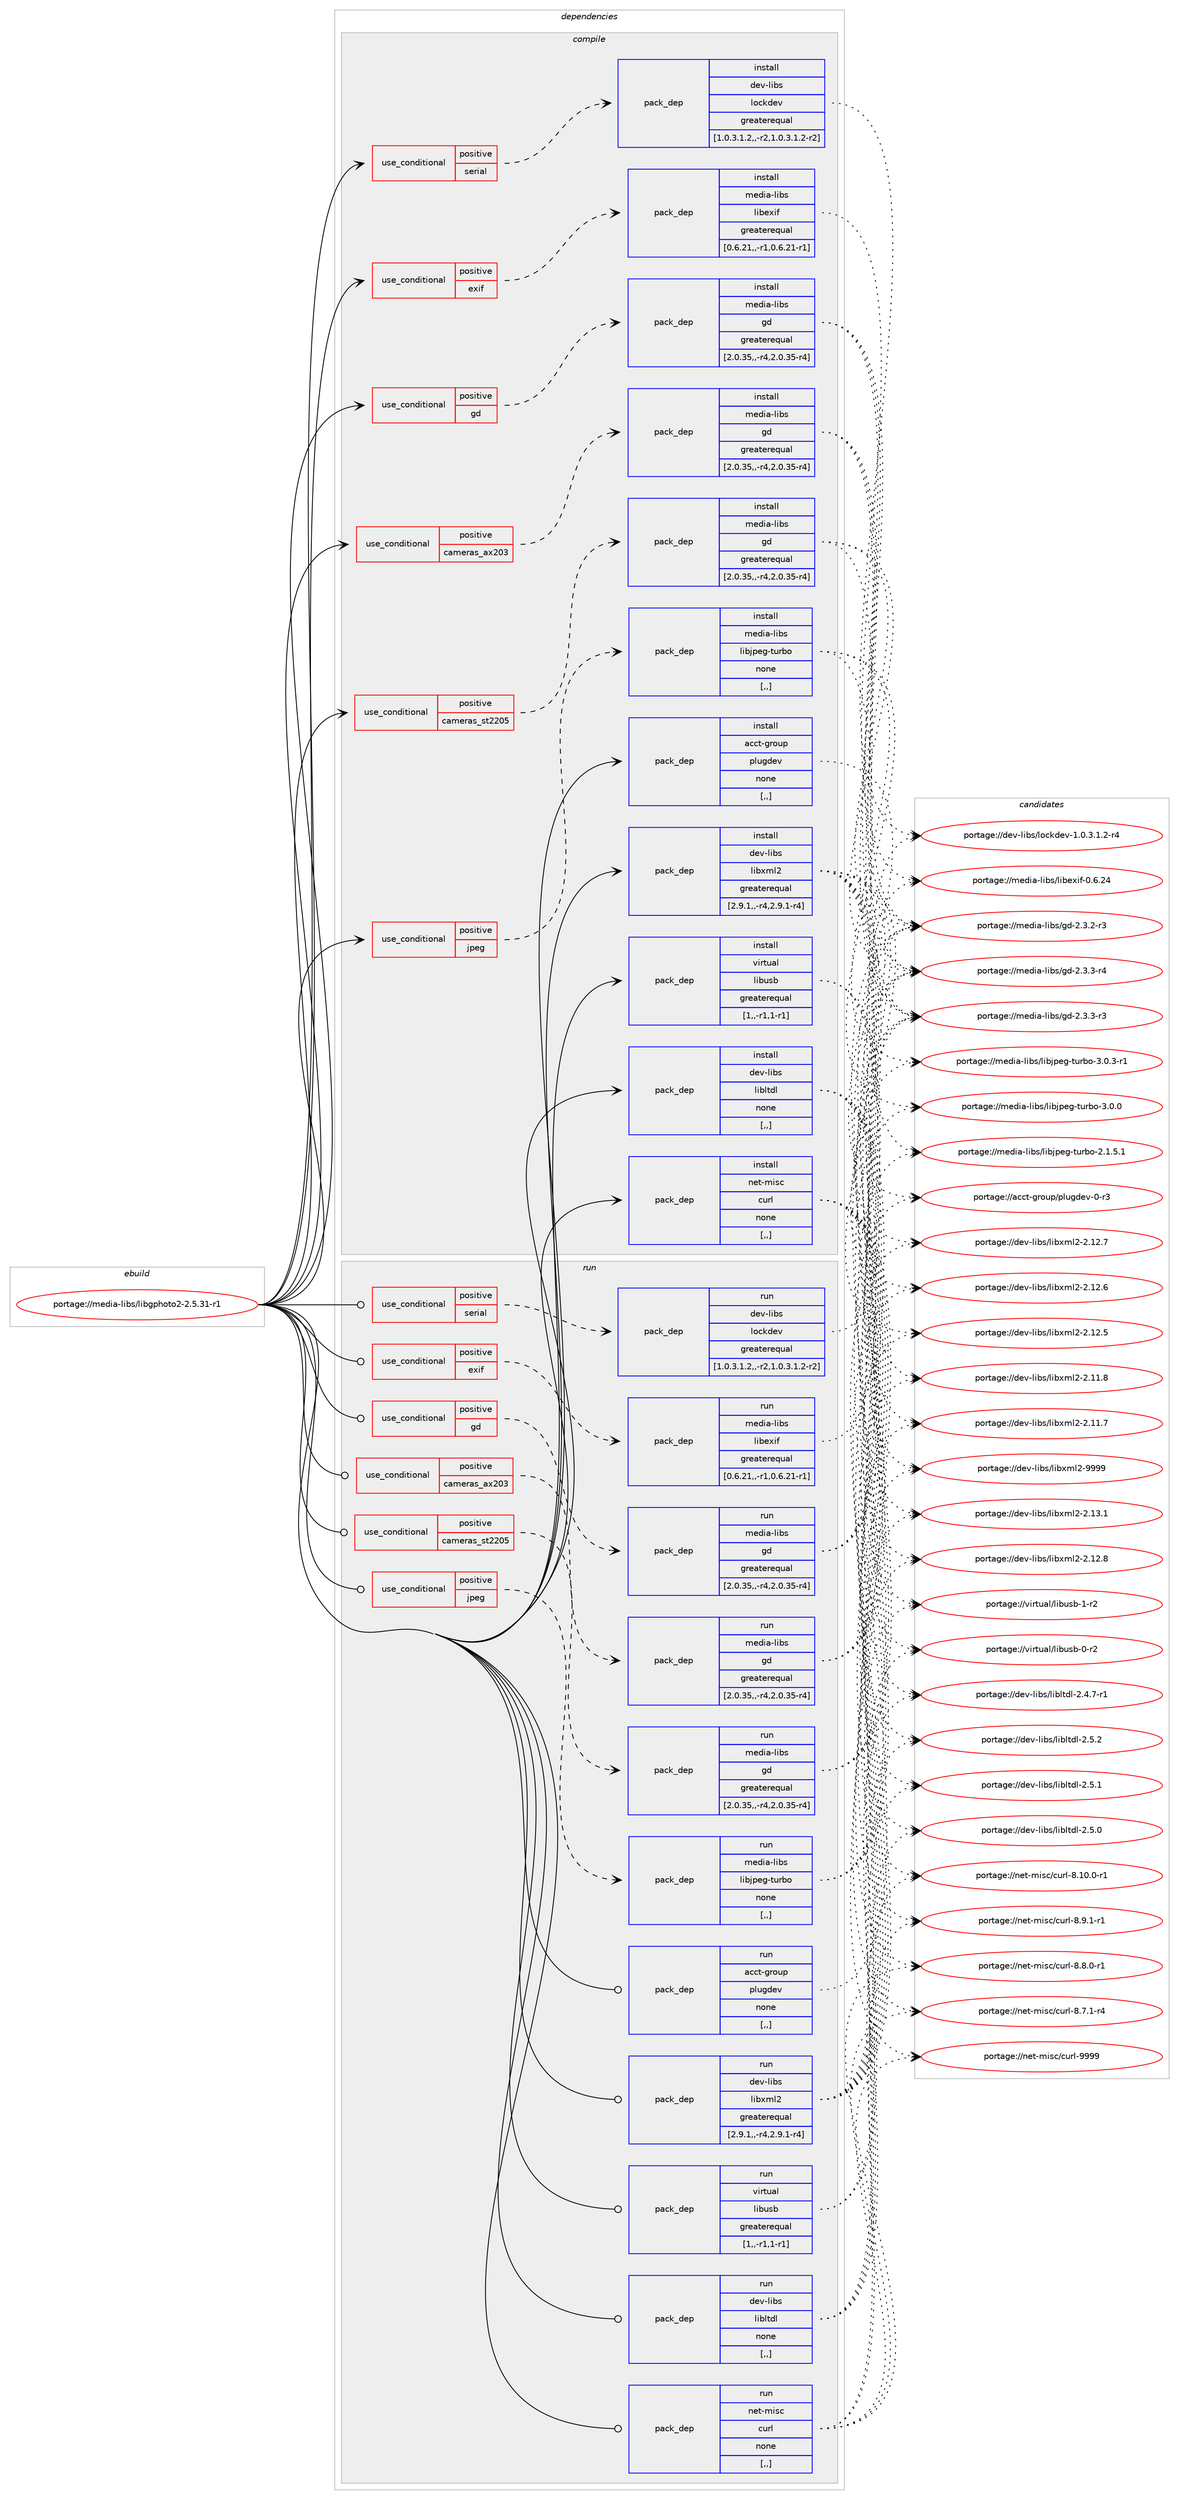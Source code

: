 digraph prolog {

# *************
# Graph options
# *************

newrank=true;
concentrate=true;
compound=true;
graph [rankdir=LR,fontname=Helvetica,fontsize=10,ranksep=1.5];#, ranksep=2.5, nodesep=0.2];
edge  [arrowhead=vee];
node  [fontname=Helvetica,fontsize=10];

# **********
# The ebuild
# **********

subgraph cluster_leftcol {
color=gray;
label=<<i>ebuild</i>>;
id [label="portage://media-libs/libgphoto2-2.5.31-r1", color=red, width=4, href="../media-libs/libgphoto2-2.5.31-r1.svg"];
}

# ****************
# The dependencies
# ****************

subgraph cluster_midcol {
color=gray;
label=<<i>dependencies</i>>;
subgraph cluster_compile {
fillcolor="#eeeeee";
style=filled;
label=<<i>compile</i>>;
subgraph cond208421 {
dependency808064 [label=<<TABLE BORDER="0" CELLBORDER="1" CELLSPACING="0" CELLPADDING="4"><TR><TD ROWSPAN="3" CELLPADDING="10">use_conditional</TD></TR><TR><TD>positive</TD></TR><TR><TD>cameras_ax203</TD></TR></TABLE>>, shape=none, color=red];
subgraph pack593510 {
dependency808065 [label=<<TABLE BORDER="0" CELLBORDER="1" CELLSPACING="0" CELLPADDING="4" WIDTH="220"><TR><TD ROWSPAN="6" CELLPADDING="30">pack_dep</TD></TR><TR><TD WIDTH="110">install</TD></TR><TR><TD>media-libs</TD></TR><TR><TD>gd</TD></TR><TR><TD>greaterequal</TD></TR><TR><TD>[2.0.35,,-r4,2.0.35-r4]</TD></TR></TABLE>>, shape=none, color=blue];
}
dependency808064:e -> dependency808065:w [weight=20,style="dashed",arrowhead="vee"];
}
id:e -> dependency808064:w [weight=20,style="solid",arrowhead="vee"];
subgraph cond208422 {
dependency808066 [label=<<TABLE BORDER="0" CELLBORDER="1" CELLSPACING="0" CELLPADDING="4"><TR><TD ROWSPAN="3" CELLPADDING="10">use_conditional</TD></TR><TR><TD>positive</TD></TR><TR><TD>cameras_st2205</TD></TR></TABLE>>, shape=none, color=red];
subgraph pack593511 {
dependency808067 [label=<<TABLE BORDER="0" CELLBORDER="1" CELLSPACING="0" CELLPADDING="4" WIDTH="220"><TR><TD ROWSPAN="6" CELLPADDING="30">pack_dep</TD></TR><TR><TD WIDTH="110">install</TD></TR><TR><TD>media-libs</TD></TR><TR><TD>gd</TD></TR><TR><TD>greaterequal</TD></TR><TR><TD>[2.0.35,,-r4,2.0.35-r4]</TD></TR></TABLE>>, shape=none, color=blue];
}
dependency808066:e -> dependency808067:w [weight=20,style="dashed",arrowhead="vee"];
}
id:e -> dependency808066:w [weight=20,style="solid",arrowhead="vee"];
subgraph cond208423 {
dependency808068 [label=<<TABLE BORDER="0" CELLBORDER="1" CELLSPACING="0" CELLPADDING="4"><TR><TD ROWSPAN="3" CELLPADDING="10">use_conditional</TD></TR><TR><TD>positive</TD></TR><TR><TD>exif</TD></TR></TABLE>>, shape=none, color=red];
subgraph pack593512 {
dependency808069 [label=<<TABLE BORDER="0" CELLBORDER="1" CELLSPACING="0" CELLPADDING="4" WIDTH="220"><TR><TD ROWSPAN="6" CELLPADDING="30">pack_dep</TD></TR><TR><TD WIDTH="110">install</TD></TR><TR><TD>media-libs</TD></TR><TR><TD>libexif</TD></TR><TR><TD>greaterequal</TD></TR><TR><TD>[0.6.21,,-r1,0.6.21-r1]</TD></TR></TABLE>>, shape=none, color=blue];
}
dependency808068:e -> dependency808069:w [weight=20,style="dashed",arrowhead="vee"];
}
id:e -> dependency808068:w [weight=20,style="solid",arrowhead="vee"];
subgraph cond208424 {
dependency808070 [label=<<TABLE BORDER="0" CELLBORDER="1" CELLSPACING="0" CELLPADDING="4"><TR><TD ROWSPAN="3" CELLPADDING="10">use_conditional</TD></TR><TR><TD>positive</TD></TR><TR><TD>gd</TD></TR></TABLE>>, shape=none, color=red];
subgraph pack593513 {
dependency808071 [label=<<TABLE BORDER="0" CELLBORDER="1" CELLSPACING="0" CELLPADDING="4" WIDTH="220"><TR><TD ROWSPAN="6" CELLPADDING="30">pack_dep</TD></TR><TR><TD WIDTH="110">install</TD></TR><TR><TD>media-libs</TD></TR><TR><TD>gd</TD></TR><TR><TD>greaterequal</TD></TR><TR><TD>[2.0.35,,-r4,2.0.35-r4]</TD></TR></TABLE>>, shape=none, color=blue];
}
dependency808070:e -> dependency808071:w [weight=20,style="dashed",arrowhead="vee"];
}
id:e -> dependency808070:w [weight=20,style="solid",arrowhead="vee"];
subgraph cond208425 {
dependency808072 [label=<<TABLE BORDER="0" CELLBORDER="1" CELLSPACING="0" CELLPADDING="4"><TR><TD ROWSPAN="3" CELLPADDING="10">use_conditional</TD></TR><TR><TD>positive</TD></TR><TR><TD>jpeg</TD></TR></TABLE>>, shape=none, color=red];
subgraph pack593514 {
dependency808073 [label=<<TABLE BORDER="0" CELLBORDER="1" CELLSPACING="0" CELLPADDING="4" WIDTH="220"><TR><TD ROWSPAN="6" CELLPADDING="30">pack_dep</TD></TR><TR><TD WIDTH="110">install</TD></TR><TR><TD>media-libs</TD></TR><TR><TD>libjpeg-turbo</TD></TR><TR><TD>none</TD></TR><TR><TD>[,,]</TD></TR></TABLE>>, shape=none, color=blue];
}
dependency808072:e -> dependency808073:w [weight=20,style="dashed",arrowhead="vee"];
}
id:e -> dependency808072:w [weight=20,style="solid",arrowhead="vee"];
subgraph cond208426 {
dependency808074 [label=<<TABLE BORDER="0" CELLBORDER="1" CELLSPACING="0" CELLPADDING="4"><TR><TD ROWSPAN="3" CELLPADDING="10">use_conditional</TD></TR><TR><TD>positive</TD></TR><TR><TD>serial</TD></TR></TABLE>>, shape=none, color=red];
subgraph pack593515 {
dependency808075 [label=<<TABLE BORDER="0" CELLBORDER="1" CELLSPACING="0" CELLPADDING="4" WIDTH="220"><TR><TD ROWSPAN="6" CELLPADDING="30">pack_dep</TD></TR><TR><TD WIDTH="110">install</TD></TR><TR><TD>dev-libs</TD></TR><TR><TD>lockdev</TD></TR><TR><TD>greaterequal</TD></TR><TR><TD>[1.0.3.1.2,,-r2,1.0.3.1.2-r2]</TD></TR></TABLE>>, shape=none, color=blue];
}
dependency808074:e -> dependency808075:w [weight=20,style="dashed",arrowhead="vee"];
}
id:e -> dependency808074:w [weight=20,style="solid",arrowhead="vee"];
subgraph pack593516 {
dependency808076 [label=<<TABLE BORDER="0" CELLBORDER="1" CELLSPACING="0" CELLPADDING="4" WIDTH="220"><TR><TD ROWSPAN="6" CELLPADDING="30">pack_dep</TD></TR><TR><TD WIDTH="110">install</TD></TR><TR><TD>acct-group</TD></TR><TR><TD>plugdev</TD></TR><TR><TD>none</TD></TR><TR><TD>[,,]</TD></TR></TABLE>>, shape=none, color=blue];
}
id:e -> dependency808076:w [weight=20,style="solid",arrowhead="vee"];
subgraph pack593517 {
dependency808077 [label=<<TABLE BORDER="0" CELLBORDER="1" CELLSPACING="0" CELLPADDING="4" WIDTH="220"><TR><TD ROWSPAN="6" CELLPADDING="30">pack_dep</TD></TR><TR><TD WIDTH="110">install</TD></TR><TR><TD>dev-libs</TD></TR><TR><TD>libltdl</TD></TR><TR><TD>none</TD></TR><TR><TD>[,,]</TD></TR></TABLE>>, shape=none, color=blue];
}
id:e -> dependency808077:w [weight=20,style="solid",arrowhead="vee"];
subgraph pack593518 {
dependency808078 [label=<<TABLE BORDER="0" CELLBORDER="1" CELLSPACING="0" CELLPADDING="4" WIDTH="220"><TR><TD ROWSPAN="6" CELLPADDING="30">pack_dep</TD></TR><TR><TD WIDTH="110">install</TD></TR><TR><TD>dev-libs</TD></TR><TR><TD>libxml2</TD></TR><TR><TD>greaterequal</TD></TR><TR><TD>[2.9.1,,-r4,2.9.1-r4]</TD></TR></TABLE>>, shape=none, color=blue];
}
id:e -> dependency808078:w [weight=20,style="solid",arrowhead="vee"];
subgraph pack593519 {
dependency808079 [label=<<TABLE BORDER="0" CELLBORDER="1" CELLSPACING="0" CELLPADDING="4" WIDTH="220"><TR><TD ROWSPAN="6" CELLPADDING="30">pack_dep</TD></TR><TR><TD WIDTH="110">install</TD></TR><TR><TD>net-misc</TD></TR><TR><TD>curl</TD></TR><TR><TD>none</TD></TR><TR><TD>[,,]</TD></TR></TABLE>>, shape=none, color=blue];
}
id:e -> dependency808079:w [weight=20,style="solid",arrowhead="vee"];
subgraph pack593520 {
dependency808080 [label=<<TABLE BORDER="0" CELLBORDER="1" CELLSPACING="0" CELLPADDING="4" WIDTH="220"><TR><TD ROWSPAN="6" CELLPADDING="30">pack_dep</TD></TR><TR><TD WIDTH="110">install</TD></TR><TR><TD>virtual</TD></TR><TR><TD>libusb</TD></TR><TR><TD>greaterequal</TD></TR><TR><TD>[1,,-r1,1-r1]</TD></TR></TABLE>>, shape=none, color=blue];
}
id:e -> dependency808080:w [weight=20,style="solid",arrowhead="vee"];
}
subgraph cluster_compileandrun {
fillcolor="#eeeeee";
style=filled;
label=<<i>compile and run</i>>;
}
subgraph cluster_run {
fillcolor="#eeeeee";
style=filled;
label=<<i>run</i>>;
subgraph cond208427 {
dependency808081 [label=<<TABLE BORDER="0" CELLBORDER="1" CELLSPACING="0" CELLPADDING="4"><TR><TD ROWSPAN="3" CELLPADDING="10">use_conditional</TD></TR><TR><TD>positive</TD></TR><TR><TD>cameras_ax203</TD></TR></TABLE>>, shape=none, color=red];
subgraph pack593521 {
dependency808082 [label=<<TABLE BORDER="0" CELLBORDER="1" CELLSPACING="0" CELLPADDING="4" WIDTH="220"><TR><TD ROWSPAN="6" CELLPADDING="30">pack_dep</TD></TR><TR><TD WIDTH="110">run</TD></TR><TR><TD>media-libs</TD></TR><TR><TD>gd</TD></TR><TR><TD>greaterequal</TD></TR><TR><TD>[2.0.35,,-r4,2.0.35-r4]</TD></TR></TABLE>>, shape=none, color=blue];
}
dependency808081:e -> dependency808082:w [weight=20,style="dashed",arrowhead="vee"];
}
id:e -> dependency808081:w [weight=20,style="solid",arrowhead="odot"];
subgraph cond208428 {
dependency808083 [label=<<TABLE BORDER="0" CELLBORDER="1" CELLSPACING="0" CELLPADDING="4"><TR><TD ROWSPAN="3" CELLPADDING="10">use_conditional</TD></TR><TR><TD>positive</TD></TR><TR><TD>cameras_st2205</TD></TR></TABLE>>, shape=none, color=red];
subgraph pack593522 {
dependency808084 [label=<<TABLE BORDER="0" CELLBORDER="1" CELLSPACING="0" CELLPADDING="4" WIDTH="220"><TR><TD ROWSPAN="6" CELLPADDING="30">pack_dep</TD></TR><TR><TD WIDTH="110">run</TD></TR><TR><TD>media-libs</TD></TR><TR><TD>gd</TD></TR><TR><TD>greaterequal</TD></TR><TR><TD>[2.0.35,,-r4,2.0.35-r4]</TD></TR></TABLE>>, shape=none, color=blue];
}
dependency808083:e -> dependency808084:w [weight=20,style="dashed",arrowhead="vee"];
}
id:e -> dependency808083:w [weight=20,style="solid",arrowhead="odot"];
subgraph cond208429 {
dependency808085 [label=<<TABLE BORDER="0" CELLBORDER="1" CELLSPACING="0" CELLPADDING="4"><TR><TD ROWSPAN="3" CELLPADDING="10">use_conditional</TD></TR><TR><TD>positive</TD></TR><TR><TD>exif</TD></TR></TABLE>>, shape=none, color=red];
subgraph pack593523 {
dependency808086 [label=<<TABLE BORDER="0" CELLBORDER="1" CELLSPACING="0" CELLPADDING="4" WIDTH="220"><TR><TD ROWSPAN="6" CELLPADDING="30">pack_dep</TD></TR><TR><TD WIDTH="110">run</TD></TR><TR><TD>media-libs</TD></TR><TR><TD>libexif</TD></TR><TR><TD>greaterequal</TD></TR><TR><TD>[0.6.21,,-r1,0.6.21-r1]</TD></TR></TABLE>>, shape=none, color=blue];
}
dependency808085:e -> dependency808086:w [weight=20,style="dashed",arrowhead="vee"];
}
id:e -> dependency808085:w [weight=20,style="solid",arrowhead="odot"];
subgraph cond208430 {
dependency808087 [label=<<TABLE BORDER="0" CELLBORDER="1" CELLSPACING="0" CELLPADDING="4"><TR><TD ROWSPAN="3" CELLPADDING="10">use_conditional</TD></TR><TR><TD>positive</TD></TR><TR><TD>gd</TD></TR></TABLE>>, shape=none, color=red];
subgraph pack593524 {
dependency808088 [label=<<TABLE BORDER="0" CELLBORDER="1" CELLSPACING="0" CELLPADDING="4" WIDTH="220"><TR><TD ROWSPAN="6" CELLPADDING="30">pack_dep</TD></TR><TR><TD WIDTH="110">run</TD></TR><TR><TD>media-libs</TD></TR><TR><TD>gd</TD></TR><TR><TD>greaterequal</TD></TR><TR><TD>[2.0.35,,-r4,2.0.35-r4]</TD></TR></TABLE>>, shape=none, color=blue];
}
dependency808087:e -> dependency808088:w [weight=20,style="dashed",arrowhead="vee"];
}
id:e -> dependency808087:w [weight=20,style="solid",arrowhead="odot"];
subgraph cond208431 {
dependency808089 [label=<<TABLE BORDER="0" CELLBORDER="1" CELLSPACING="0" CELLPADDING="4"><TR><TD ROWSPAN="3" CELLPADDING="10">use_conditional</TD></TR><TR><TD>positive</TD></TR><TR><TD>jpeg</TD></TR></TABLE>>, shape=none, color=red];
subgraph pack593525 {
dependency808090 [label=<<TABLE BORDER="0" CELLBORDER="1" CELLSPACING="0" CELLPADDING="4" WIDTH="220"><TR><TD ROWSPAN="6" CELLPADDING="30">pack_dep</TD></TR><TR><TD WIDTH="110">run</TD></TR><TR><TD>media-libs</TD></TR><TR><TD>libjpeg-turbo</TD></TR><TR><TD>none</TD></TR><TR><TD>[,,]</TD></TR></TABLE>>, shape=none, color=blue];
}
dependency808089:e -> dependency808090:w [weight=20,style="dashed",arrowhead="vee"];
}
id:e -> dependency808089:w [weight=20,style="solid",arrowhead="odot"];
subgraph cond208432 {
dependency808091 [label=<<TABLE BORDER="0" CELLBORDER="1" CELLSPACING="0" CELLPADDING="4"><TR><TD ROWSPAN="3" CELLPADDING="10">use_conditional</TD></TR><TR><TD>positive</TD></TR><TR><TD>serial</TD></TR></TABLE>>, shape=none, color=red];
subgraph pack593526 {
dependency808092 [label=<<TABLE BORDER="0" CELLBORDER="1" CELLSPACING="0" CELLPADDING="4" WIDTH="220"><TR><TD ROWSPAN="6" CELLPADDING="30">pack_dep</TD></TR><TR><TD WIDTH="110">run</TD></TR><TR><TD>dev-libs</TD></TR><TR><TD>lockdev</TD></TR><TR><TD>greaterequal</TD></TR><TR><TD>[1.0.3.1.2,,-r2,1.0.3.1.2-r2]</TD></TR></TABLE>>, shape=none, color=blue];
}
dependency808091:e -> dependency808092:w [weight=20,style="dashed",arrowhead="vee"];
}
id:e -> dependency808091:w [weight=20,style="solid",arrowhead="odot"];
subgraph pack593527 {
dependency808093 [label=<<TABLE BORDER="0" CELLBORDER="1" CELLSPACING="0" CELLPADDING="4" WIDTH="220"><TR><TD ROWSPAN="6" CELLPADDING="30">pack_dep</TD></TR><TR><TD WIDTH="110">run</TD></TR><TR><TD>acct-group</TD></TR><TR><TD>plugdev</TD></TR><TR><TD>none</TD></TR><TR><TD>[,,]</TD></TR></TABLE>>, shape=none, color=blue];
}
id:e -> dependency808093:w [weight=20,style="solid",arrowhead="odot"];
subgraph pack593528 {
dependency808094 [label=<<TABLE BORDER="0" CELLBORDER="1" CELLSPACING="0" CELLPADDING="4" WIDTH="220"><TR><TD ROWSPAN="6" CELLPADDING="30">pack_dep</TD></TR><TR><TD WIDTH="110">run</TD></TR><TR><TD>dev-libs</TD></TR><TR><TD>libltdl</TD></TR><TR><TD>none</TD></TR><TR><TD>[,,]</TD></TR></TABLE>>, shape=none, color=blue];
}
id:e -> dependency808094:w [weight=20,style="solid",arrowhead="odot"];
subgraph pack593529 {
dependency808095 [label=<<TABLE BORDER="0" CELLBORDER="1" CELLSPACING="0" CELLPADDING="4" WIDTH="220"><TR><TD ROWSPAN="6" CELLPADDING="30">pack_dep</TD></TR><TR><TD WIDTH="110">run</TD></TR><TR><TD>dev-libs</TD></TR><TR><TD>libxml2</TD></TR><TR><TD>greaterequal</TD></TR><TR><TD>[2.9.1,,-r4,2.9.1-r4]</TD></TR></TABLE>>, shape=none, color=blue];
}
id:e -> dependency808095:w [weight=20,style="solid",arrowhead="odot"];
subgraph pack593530 {
dependency808096 [label=<<TABLE BORDER="0" CELLBORDER="1" CELLSPACING="0" CELLPADDING="4" WIDTH="220"><TR><TD ROWSPAN="6" CELLPADDING="30">pack_dep</TD></TR><TR><TD WIDTH="110">run</TD></TR><TR><TD>net-misc</TD></TR><TR><TD>curl</TD></TR><TR><TD>none</TD></TR><TR><TD>[,,]</TD></TR></TABLE>>, shape=none, color=blue];
}
id:e -> dependency808096:w [weight=20,style="solid",arrowhead="odot"];
subgraph pack593531 {
dependency808097 [label=<<TABLE BORDER="0" CELLBORDER="1" CELLSPACING="0" CELLPADDING="4" WIDTH="220"><TR><TD ROWSPAN="6" CELLPADDING="30">pack_dep</TD></TR><TR><TD WIDTH="110">run</TD></TR><TR><TD>virtual</TD></TR><TR><TD>libusb</TD></TR><TR><TD>greaterequal</TD></TR><TR><TD>[1,,-r1,1-r1]</TD></TR></TABLE>>, shape=none, color=blue];
}
id:e -> dependency808097:w [weight=20,style="solid",arrowhead="odot"];
}
}

# **************
# The candidates
# **************

subgraph cluster_choices {
rank=same;
color=gray;
label=<<i>candidates</i>>;

subgraph choice593510 {
color=black;
nodesep=1;
choice109101100105974510810598115471031004550465146514511452 [label="portage://media-libs/gd-2.3.3-r4", color=red, width=4,href="../media-libs/gd-2.3.3-r4.svg"];
choice109101100105974510810598115471031004550465146514511451 [label="portage://media-libs/gd-2.3.3-r3", color=red, width=4,href="../media-libs/gd-2.3.3-r3.svg"];
choice109101100105974510810598115471031004550465146504511451 [label="portage://media-libs/gd-2.3.2-r3", color=red, width=4,href="../media-libs/gd-2.3.2-r3.svg"];
dependency808065:e -> choice109101100105974510810598115471031004550465146514511452:w [style=dotted,weight="100"];
dependency808065:e -> choice109101100105974510810598115471031004550465146514511451:w [style=dotted,weight="100"];
dependency808065:e -> choice109101100105974510810598115471031004550465146504511451:w [style=dotted,weight="100"];
}
subgraph choice593511 {
color=black;
nodesep=1;
choice109101100105974510810598115471031004550465146514511452 [label="portage://media-libs/gd-2.3.3-r4", color=red, width=4,href="../media-libs/gd-2.3.3-r4.svg"];
choice109101100105974510810598115471031004550465146514511451 [label="portage://media-libs/gd-2.3.3-r3", color=red, width=4,href="../media-libs/gd-2.3.3-r3.svg"];
choice109101100105974510810598115471031004550465146504511451 [label="portage://media-libs/gd-2.3.2-r3", color=red, width=4,href="../media-libs/gd-2.3.2-r3.svg"];
dependency808067:e -> choice109101100105974510810598115471031004550465146514511452:w [style=dotted,weight="100"];
dependency808067:e -> choice109101100105974510810598115471031004550465146514511451:w [style=dotted,weight="100"];
dependency808067:e -> choice109101100105974510810598115471031004550465146504511451:w [style=dotted,weight="100"];
}
subgraph choice593512 {
color=black;
nodesep=1;
choice109101100105974510810598115471081059810112010510245484654465052 [label="portage://media-libs/libexif-0.6.24", color=red, width=4,href="../media-libs/libexif-0.6.24.svg"];
dependency808069:e -> choice109101100105974510810598115471081059810112010510245484654465052:w [style=dotted,weight="100"];
}
subgraph choice593513 {
color=black;
nodesep=1;
choice109101100105974510810598115471031004550465146514511452 [label="portage://media-libs/gd-2.3.3-r4", color=red, width=4,href="../media-libs/gd-2.3.3-r4.svg"];
choice109101100105974510810598115471031004550465146514511451 [label="portage://media-libs/gd-2.3.3-r3", color=red, width=4,href="../media-libs/gd-2.3.3-r3.svg"];
choice109101100105974510810598115471031004550465146504511451 [label="portage://media-libs/gd-2.3.2-r3", color=red, width=4,href="../media-libs/gd-2.3.2-r3.svg"];
dependency808071:e -> choice109101100105974510810598115471031004550465146514511452:w [style=dotted,weight="100"];
dependency808071:e -> choice109101100105974510810598115471031004550465146514511451:w [style=dotted,weight="100"];
dependency808071:e -> choice109101100105974510810598115471031004550465146504511451:w [style=dotted,weight="100"];
}
subgraph choice593514 {
color=black;
nodesep=1;
choice109101100105974510810598115471081059810611210110345116117114981114551464846514511449 [label="portage://media-libs/libjpeg-turbo-3.0.3-r1", color=red, width=4,href="../media-libs/libjpeg-turbo-3.0.3-r1.svg"];
choice10910110010597451081059811547108105981061121011034511611711498111455146484648 [label="portage://media-libs/libjpeg-turbo-3.0.0", color=red, width=4,href="../media-libs/libjpeg-turbo-3.0.0.svg"];
choice109101100105974510810598115471081059810611210110345116117114981114550464946534649 [label="portage://media-libs/libjpeg-turbo-2.1.5.1", color=red, width=4,href="../media-libs/libjpeg-turbo-2.1.5.1.svg"];
dependency808073:e -> choice109101100105974510810598115471081059810611210110345116117114981114551464846514511449:w [style=dotted,weight="100"];
dependency808073:e -> choice10910110010597451081059811547108105981061121011034511611711498111455146484648:w [style=dotted,weight="100"];
dependency808073:e -> choice109101100105974510810598115471081059810611210110345116117114981114550464946534649:w [style=dotted,weight="100"];
}
subgraph choice593515 {
color=black;
nodesep=1;
choice10010111845108105981154710811199107100101118454946484651464946504511452 [label="portage://dev-libs/lockdev-1.0.3.1.2-r4", color=red, width=4,href="../dev-libs/lockdev-1.0.3.1.2-r4.svg"];
dependency808075:e -> choice10010111845108105981154710811199107100101118454946484651464946504511452:w [style=dotted,weight="100"];
}
subgraph choice593516 {
color=black;
nodesep=1;
choice979999116451031141111171124711210811710310010111845484511451 [label="portage://acct-group/plugdev-0-r3", color=red, width=4,href="../acct-group/plugdev-0-r3.svg"];
dependency808076:e -> choice979999116451031141111171124711210811710310010111845484511451:w [style=dotted,weight="100"];
}
subgraph choice593517 {
color=black;
nodesep=1;
choice10010111845108105981154710810598108116100108455046534650 [label="portage://dev-libs/libltdl-2.5.2", color=red, width=4,href="../dev-libs/libltdl-2.5.2.svg"];
choice10010111845108105981154710810598108116100108455046534649 [label="portage://dev-libs/libltdl-2.5.1", color=red, width=4,href="../dev-libs/libltdl-2.5.1.svg"];
choice10010111845108105981154710810598108116100108455046534648 [label="portage://dev-libs/libltdl-2.5.0", color=red, width=4,href="../dev-libs/libltdl-2.5.0.svg"];
choice100101118451081059811547108105981081161001084550465246554511449 [label="portage://dev-libs/libltdl-2.4.7-r1", color=red, width=4,href="../dev-libs/libltdl-2.4.7-r1.svg"];
dependency808077:e -> choice10010111845108105981154710810598108116100108455046534650:w [style=dotted,weight="100"];
dependency808077:e -> choice10010111845108105981154710810598108116100108455046534649:w [style=dotted,weight="100"];
dependency808077:e -> choice10010111845108105981154710810598108116100108455046534648:w [style=dotted,weight="100"];
dependency808077:e -> choice100101118451081059811547108105981081161001084550465246554511449:w [style=dotted,weight="100"];
}
subgraph choice593518 {
color=black;
nodesep=1;
choice10010111845108105981154710810598120109108504557575757 [label="portage://dev-libs/libxml2-9999", color=red, width=4,href="../dev-libs/libxml2-9999.svg"];
choice100101118451081059811547108105981201091085045504649514649 [label="portage://dev-libs/libxml2-2.13.1", color=red, width=4,href="../dev-libs/libxml2-2.13.1.svg"];
choice100101118451081059811547108105981201091085045504649504656 [label="portage://dev-libs/libxml2-2.12.8", color=red, width=4,href="../dev-libs/libxml2-2.12.8.svg"];
choice100101118451081059811547108105981201091085045504649504655 [label="portage://dev-libs/libxml2-2.12.7", color=red, width=4,href="../dev-libs/libxml2-2.12.7.svg"];
choice100101118451081059811547108105981201091085045504649504654 [label="portage://dev-libs/libxml2-2.12.6", color=red, width=4,href="../dev-libs/libxml2-2.12.6.svg"];
choice100101118451081059811547108105981201091085045504649504653 [label="portage://dev-libs/libxml2-2.12.5", color=red, width=4,href="../dev-libs/libxml2-2.12.5.svg"];
choice100101118451081059811547108105981201091085045504649494656 [label="portage://dev-libs/libxml2-2.11.8", color=red, width=4,href="../dev-libs/libxml2-2.11.8.svg"];
choice100101118451081059811547108105981201091085045504649494655 [label="portage://dev-libs/libxml2-2.11.7", color=red, width=4,href="../dev-libs/libxml2-2.11.7.svg"];
dependency808078:e -> choice10010111845108105981154710810598120109108504557575757:w [style=dotted,weight="100"];
dependency808078:e -> choice100101118451081059811547108105981201091085045504649514649:w [style=dotted,weight="100"];
dependency808078:e -> choice100101118451081059811547108105981201091085045504649504656:w [style=dotted,weight="100"];
dependency808078:e -> choice100101118451081059811547108105981201091085045504649504655:w [style=dotted,weight="100"];
dependency808078:e -> choice100101118451081059811547108105981201091085045504649504654:w [style=dotted,weight="100"];
dependency808078:e -> choice100101118451081059811547108105981201091085045504649504653:w [style=dotted,weight="100"];
dependency808078:e -> choice100101118451081059811547108105981201091085045504649494656:w [style=dotted,weight="100"];
dependency808078:e -> choice100101118451081059811547108105981201091085045504649494655:w [style=dotted,weight="100"];
}
subgraph choice593519 {
color=black;
nodesep=1;
choice110101116451091051159947991171141084557575757 [label="portage://net-misc/curl-9999", color=red, width=4,href="../net-misc/curl-9999.svg"];
choice11010111645109105115994799117114108455646494846484511449 [label="portage://net-misc/curl-8.10.0-r1", color=red, width=4,href="../net-misc/curl-8.10.0-r1.svg"];
choice110101116451091051159947991171141084556465746494511449 [label="portage://net-misc/curl-8.9.1-r1", color=red, width=4,href="../net-misc/curl-8.9.1-r1.svg"];
choice110101116451091051159947991171141084556465646484511449 [label="portage://net-misc/curl-8.8.0-r1", color=red, width=4,href="../net-misc/curl-8.8.0-r1.svg"];
choice110101116451091051159947991171141084556465546494511452 [label="portage://net-misc/curl-8.7.1-r4", color=red, width=4,href="../net-misc/curl-8.7.1-r4.svg"];
dependency808079:e -> choice110101116451091051159947991171141084557575757:w [style=dotted,weight="100"];
dependency808079:e -> choice11010111645109105115994799117114108455646494846484511449:w [style=dotted,weight="100"];
dependency808079:e -> choice110101116451091051159947991171141084556465746494511449:w [style=dotted,weight="100"];
dependency808079:e -> choice110101116451091051159947991171141084556465646484511449:w [style=dotted,weight="100"];
dependency808079:e -> choice110101116451091051159947991171141084556465546494511452:w [style=dotted,weight="100"];
}
subgraph choice593520 {
color=black;
nodesep=1;
choice1181051141161179710847108105981171159845494511450 [label="portage://virtual/libusb-1-r2", color=red, width=4,href="../virtual/libusb-1-r2.svg"];
choice1181051141161179710847108105981171159845484511450 [label="portage://virtual/libusb-0-r2", color=red, width=4,href="../virtual/libusb-0-r2.svg"];
dependency808080:e -> choice1181051141161179710847108105981171159845494511450:w [style=dotted,weight="100"];
dependency808080:e -> choice1181051141161179710847108105981171159845484511450:w [style=dotted,weight="100"];
}
subgraph choice593521 {
color=black;
nodesep=1;
choice109101100105974510810598115471031004550465146514511452 [label="portage://media-libs/gd-2.3.3-r4", color=red, width=4,href="../media-libs/gd-2.3.3-r4.svg"];
choice109101100105974510810598115471031004550465146514511451 [label="portage://media-libs/gd-2.3.3-r3", color=red, width=4,href="../media-libs/gd-2.3.3-r3.svg"];
choice109101100105974510810598115471031004550465146504511451 [label="portage://media-libs/gd-2.3.2-r3", color=red, width=4,href="../media-libs/gd-2.3.2-r3.svg"];
dependency808082:e -> choice109101100105974510810598115471031004550465146514511452:w [style=dotted,weight="100"];
dependency808082:e -> choice109101100105974510810598115471031004550465146514511451:w [style=dotted,weight="100"];
dependency808082:e -> choice109101100105974510810598115471031004550465146504511451:w [style=dotted,weight="100"];
}
subgraph choice593522 {
color=black;
nodesep=1;
choice109101100105974510810598115471031004550465146514511452 [label="portage://media-libs/gd-2.3.3-r4", color=red, width=4,href="../media-libs/gd-2.3.3-r4.svg"];
choice109101100105974510810598115471031004550465146514511451 [label="portage://media-libs/gd-2.3.3-r3", color=red, width=4,href="../media-libs/gd-2.3.3-r3.svg"];
choice109101100105974510810598115471031004550465146504511451 [label="portage://media-libs/gd-2.3.2-r3", color=red, width=4,href="../media-libs/gd-2.3.2-r3.svg"];
dependency808084:e -> choice109101100105974510810598115471031004550465146514511452:w [style=dotted,weight="100"];
dependency808084:e -> choice109101100105974510810598115471031004550465146514511451:w [style=dotted,weight="100"];
dependency808084:e -> choice109101100105974510810598115471031004550465146504511451:w [style=dotted,weight="100"];
}
subgraph choice593523 {
color=black;
nodesep=1;
choice109101100105974510810598115471081059810112010510245484654465052 [label="portage://media-libs/libexif-0.6.24", color=red, width=4,href="../media-libs/libexif-0.6.24.svg"];
dependency808086:e -> choice109101100105974510810598115471081059810112010510245484654465052:w [style=dotted,weight="100"];
}
subgraph choice593524 {
color=black;
nodesep=1;
choice109101100105974510810598115471031004550465146514511452 [label="portage://media-libs/gd-2.3.3-r4", color=red, width=4,href="../media-libs/gd-2.3.3-r4.svg"];
choice109101100105974510810598115471031004550465146514511451 [label="portage://media-libs/gd-2.3.3-r3", color=red, width=4,href="../media-libs/gd-2.3.3-r3.svg"];
choice109101100105974510810598115471031004550465146504511451 [label="portage://media-libs/gd-2.3.2-r3", color=red, width=4,href="../media-libs/gd-2.3.2-r3.svg"];
dependency808088:e -> choice109101100105974510810598115471031004550465146514511452:w [style=dotted,weight="100"];
dependency808088:e -> choice109101100105974510810598115471031004550465146514511451:w [style=dotted,weight="100"];
dependency808088:e -> choice109101100105974510810598115471031004550465146504511451:w [style=dotted,weight="100"];
}
subgraph choice593525 {
color=black;
nodesep=1;
choice109101100105974510810598115471081059810611210110345116117114981114551464846514511449 [label="portage://media-libs/libjpeg-turbo-3.0.3-r1", color=red, width=4,href="../media-libs/libjpeg-turbo-3.0.3-r1.svg"];
choice10910110010597451081059811547108105981061121011034511611711498111455146484648 [label="portage://media-libs/libjpeg-turbo-3.0.0", color=red, width=4,href="../media-libs/libjpeg-turbo-3.0.0.svg"];
choice109101100105974510810598115471081059810611210110345116117114981114550464946534649 [label="portage://media-libs/libjpeg-turbo-2.1.5.1", color=red, width=4,href="../media-libs/libjpeg-turbo-2.1.5.1.svg"];
dependency808090:e -> choice109101100105974510810598115471081059810611210110345116117114981114551464846514511449:w [style=dotted,weight="100"];
dependency808090:e -> choice10910110010597451081059811547108105981061121011034511611711498111455146484648:w [style=dotted,weight="100"];
dependency808090:e -> choice109101100105974510810598115471081059810611210110345116117114981114550464946534649:w [style=dotted,weight="100"];
}
subgraph choice593526 {
color=black;
nodesep=1;
choice10010111845108105981154710811199107100101118454946484651464946504511452 [label="portage://dev-libs/lockdev-1.0.3.1.2-r4", color=red, width=4,href="../dev-libs/lockdev-1.0.3.1.2-r4.svg"];
dependency808092:e -> choice10010111845108105981154710811199107100101118454946484651464946504511452:w [style=dotted,weight="100"];
}
subgraph choice593527 {
color=black;
nodesep=1;
choice979999116451031141111171124711210811710310010111845484511451 [label="portage://acct-group/plugdev-0-r3", color=red, width=4,href="../acct-group/plugdev-0-r3.svg"];
dependency808093:e -> choice979999116451031141111171124711210811710310010111845484511451:w [style=dotted,weight="100"];
}
subgraph choice593528 {
color=black;
nodesep=1;
choice10010111845108105981154710810598108116100108455046534650 [label="portage://dev-libs/libltdl-2.5.2", color=red, width=4,href="../dev-libs/libltdl-2.5.2.svg"];
choice10010111845108105981154710810598108116100108455046534649 [label="portage://dev-libs/libltdl-2.5.1", color=red, width=4,href="../dev-libs/libltdl-2.5.1.svg"];
choice10010111845108105981154710810598108116100108455046534648 [label="portage://dev-libs/libltdl-2.5.0", color=red, width=4,href="../dev-libs/libltdl-2.5.0.svg"];
choice100101118451081059811547108105981081161001084550465246554511449 [label="portage://dev-libs/libltdl-2.4.7-r1", color=red, width=4,href="../dev-libs/libltdl-2.4.7-r1.svg"];
dependency808094:e -> choice10010111845108105981154710810598108116100108455046534650:w [style=dotted,weight="100"];
dependency808094:e -> choice10010111845108105981154710810598108116100108455046534649:w [style=dotted,weight="100"];
dependency808094:e -> choice10010111845108105981154710810598108116100108455046534648:w [style=dotted,weight="100"];
dependency808094:e -> choice100101118451081059811547108105981081161001084550465246554511449:w [style=dotted,weight="100"];
}
subgraph choice593529 {
color=black;
nodesep=1;
choice10010111845108105981154710810598120109108504557575757 [label="portage://dev-libs/libxml2-9999", color=red, width=4,href="../dev-libs/libxml2-9999.svg"];
choice100101118451081059811547108105981201091085045504649514649 [label="portage://dev-libs/libxml2-2.13.1", color=red, width=4,href="../dev-libs/libxml2-2.13.1.svg"];
choice100101118451081059811547108105981201091085045504649504656 [label="portage://dev-libs/libxml2-2.12.8", color=red, width=4,href="../dev-libs/libxml2-2.12.8.svg"];
choice100101118451081059811547108105981201091085045504649504655 [label="portage://dev-libs/libxml2-2.12.7", color=red, width=4,href="../dev-libs/libxml2-2.12.7.svg"];
choice100101118451081059811547108105981201091085045504649504654 [label="portage://dev-libs/libxml2-2.12.6", color=red, width=4,href="../dev-libs/libxml2-2.12.6.svg"];
choice100101118451081059811547108105981201091085045504649504653 [label="portage://dev-libs/libxml2-2.12.5", color=red, width=4,href="../dev-libs/libxml2-2.12.5.svg"];
choice100101118451081059811547108105981201091085045504649494656 [label="portage://dev-libs/libxml2-2.11.8", color=red, width=4,href="../dev-libs/libxml2-2.11.8.svg"];
choice100101118451081059811547108105981201091085045504649494655 [label="portage://dev-libs/libxml2-2.11.7", color=red, width=4,href="../dev-libs/libxml2-2.11.7.svg"];
dependency808095:e -> choice10010111845108105981154710810598120109108504557575757:w [style=dotted,weight="100"];
dependency808095:e -> choice100101118451081059811547108105981201091085045504649514649:w [style=dotted,weight="100"];
dependency808095:e -> choice100101118451081059811547108105981201091085045504649504656:w [style=dotted,weight="100"];
dependency808095:e -> choice100101118451081059811547108105981201091085045504649504655:w [style=dotted,weight="100"];
dependency808095:e -> choice100101118451081059811547108105981201091085045504649504654:w [style=dotted,weight="100"];
dependency808095:e -> choice100101118451081059811547108105981201091085045504649504653:w [style=dotted,weight="100"];
dependency808095:e -> choice100101118451081059811547108105981201091085045504649494656:w [style=dotted,weight="100"];
dependency808095:e -> choice100101118451081059811547108105981201091085045504649494655:w [style=dotted,weight="100"];
}
subgraph choice593530 {
color=black;
nodesep=1;
choice110101116451091051159947991171141084557575757 [label="portage://net-misc/curl-9999", color=red, width=4,href="../net-misc/curl-9999.svg"];
choice11010111645109105115994799117114108455646494846484511449 [label="portage://net-misc/curl-8.10.0-r1", color=red, width=4,href="../net-misc/curl-8.10.0-r1.svg"];
choice110101116451091051159947991171141084556465746494511449 [label="portage://net-misc/curl-8.9.1-r1", color=red, width=4,href="../net-misc/curl-8.9.1-r1.svg"];
choice110101116451091051159947991171141084556465646484511449 [label="portage://net-misc/curl-8.8.0-r1", color=red, width=4,href="../net-misc/curl-8.8.0-r1.svg"];
choice110101116451091051159947991171141084556465546494511452 [label="portage://net-misc/curl-8.7.1-r4", color=red, width=4,href="../net-misc/curl-8.7.1-r4.svg"];
dependency808096:e -> choice110101116451091051159947991171141084557575757:w [style=dotted,weight="100"];
dependency808096:e -> choice11010111645109105115994799117114108455646494846484511449:w [style=dotted,weight="100"];
dependency808096:e -> choice110101116451091051159947991171141084556465746494511449:w [style=dotted,weight="100"];
dependency808096:e -> choice110101116451091051159947991171141084556465646484511449:w [style=dotted,weight="100"];
dependency808096:e -> choice110101116451091051159947991171141084556465546494511452:w [style=dotted,weight="100"];
}
subgraph choice593531 {
color=black;
nodesep=1;
choice1181051141161179710847108105981171159845494511450 [label="portage://virtual/libusb-1-r2", color=red, width=4,href="../virtual/libusb-1-r2.svg"];
choice1181051141161179710847108105981171159845484511450 [label="portage://virtual/libusb-0-r2", color=red, width=4,href="../virtual/libusb-0-r2.svg"];
dependency808097:e -> choice1181051141161179710847108105981171159845494511450:w [style=dotted,weight="100"];
dependency808097:e -> choice1181051141161179710847108105981171159845484511450:w [style=dotted,weight="100"];
}
}

}
